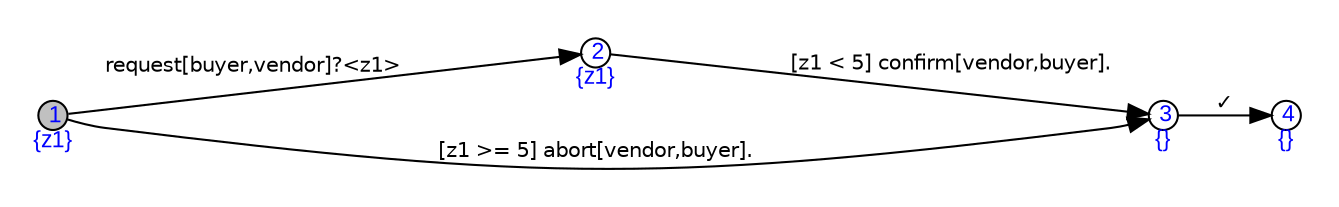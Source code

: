  digraph vendor{
 	rankdir = LR;
 	nodesep = 0.5;
 	margin = 0.2;
 	node [ fontname=Arial, fontcolor=blue, fontsize=11];
 	edge [ fontname=Helvetica, fontcolor=black, fontsize=10 ];
 	node [shape = circle, style=filled, width=0.2, fixedsize=true, fillcolor=gray, fontcolor=blue];
 	1 [label="\n 1\n{z1}"];
    node [shape = circle, style=solid, width=0.2, fixedsize=true, fontcolor=blue];
   2 [label=" \n 2\n{z1}"];
   3 [label=" \n 3\n{}"];
   4 [label=" \n 4\n{}"];

 1->2  [label="request[buyer,vendor]?<z1>"];
 2->3  [label="[z1 < 5] confirm[vendor,buyer]."];
 3->4  [label="&#x2713;"];
 1->3  [label="[z1 >= 5] abort[vendor,buyer]."];
 }
